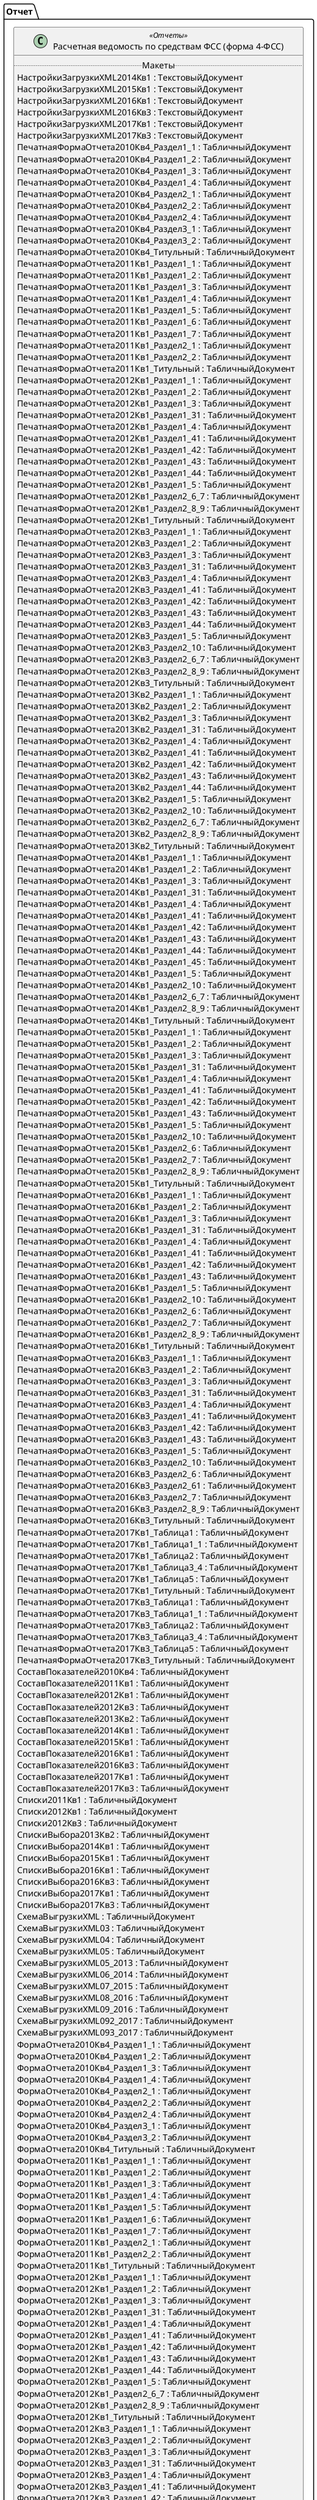 ﻿@startuml РегламентированныйОтчет4ФСС
'!include templates.wsd
'..\include templates.wsd
class Отчет.РегламентированныйОтчет4ФСС as "Расчетная ведомость по средствам ФСС (форма 4-ФСС)" <<Отчеты>>
{
..Макеты..
НастройкиЗагрузкиXML2014Кв1 : ТекстовыйДокумент
НастройкиЗагрузкиXML2015Кв1 : ТекстовыйДокумент
НастройкиЗагрузкиXML2016Кв1 : ТекстовыйДокумент
НастройкиЗагрузкиXML2016Кв3 : ТекстовыйДокумент
НастройкиЗагрузкиXML2017Кв1 : ТекстовыйДокумент
НастройкиЗагрузкиXML2017Кв3 : ТекстовыйДокумент
ПечатнаяФормаОтчета2010Кв4_Раздел1_1 : ТабличныйДокумент
ПечатнаяФормаОтчета2010Кв4_Раздел1_2 : ТабличныйДокумент
ПечатнаяФормаОтчета2010Кв4_Раздел1_3 : ТабличныйДокумент
ПечатнаяФормаОтчета2010Кв4_Раздел1_4 : ТабличныйДокумент
ПечатнаяФормаОтчета2010Кв4_Раздел2_1 : ТабличныйДокумент
ПечатнаяФормаОтчета2010Кв4_Раздел2_2 : ТабличныйДокумент
ПечатнаяФормаОтчета2010Кв4_Раздел2_4 : ТабличныйДокумент
ПечатнаяФормаОтчета2010Кв4_Раздел3_1 : ТабличныйДокумент
ПечатнаяФормаОтчета2010Кв4_Раздел3_2 : ТабличныйДокумент
ПечатнаяФормаОтчета2010Кв4_Титульный : ТабличныйДокумент
ПечатнаяФормаОтчета2011Кв1_Раздел1_1 : ТабличныйДокумент
ПечатнаяФормаОтчета2011Кв1_Раздел1_2 : ТабличныйДокумент
ПечатнаяФормаОтчета2011Кв1_Раздел1_3 : ТабличныйДокумент
ПечатнаяФормаОтчета2011Кв1_Раздел1_4 : ТабличныйДокумент
ПечатнаяФормаОтчета2011Кв1_Раздел1_5 : ТабличныйДокумент
ПечатнаяФормаОтчета2011Кв1_Раздел1_6 : ТабличныйДокумент
ПечатнаяФормаОтчета2011Кв1_Раздел1_7 : ТабличныйДокумент
ПечатнаяФормаОтчета2011Кв1_Раздел2_1 : ТабличныйДокумент
ПечатнаяФормаОтчета2011Кв1_Раздел2_2 : ТабличныйДокумент
ПечатнаяФормаОтчета2011Кв1_Титульный : ТабличныйДокумент
ПечатнаяФормаОтчета2012Кв1_Раздел1_1 : ТабличныйДокумент
ПечатнаяФормаОтчета2012Кв1_Раздел1_2 : ТабличныйДокумент
ПечатнаяФормаОтчета2012Кв1_Раздел1_3 : ТабличныйДокумент
ПечатнаяФормаОтчета2012Кв1_Раздел1_31 : ТабличныйДокумент
ПечатнаяФормаОтчета2012Кв1_Раздел1_4 : ТабличныйДокумент
ПечатнаяФормаОтчета2012Кв1_Раздел1_41 : ТабличныйДокумент
ПечатнаяФормаОтчета2012Кв1_Раздел1_42 : ТабличныйДокумент
ПечатнаяФормаОтчета2012Кв1_Раздел1_43 : ТабличныйДокумент
ПечатнаяФормаОтчета2012Кв1_Раздел1_44 : ТабличныйДокумент
ПечатнаяФормаОтчета2012Кв1_Раздел1_5 : ТабличныйДокумент
ПечатнаяФормаОтчета2012Кв1_Раздел2_6_7 : ТабличныйДокумент
ПечатнаяФормаОтчета2012Кв1_Раздел2_8_9 : ТабличныйДокумент
ПечатнаяФормаОтчета2012Кв1_Титульный : ТабличныйДокумент
ПечатнаяФормаОтчета2012Кв3_Раздел1_1 : ТабличныйДокумент
ПечатнаяФормаОтчета2012Кв3_Раздел1_2 : ТабличныйДокумент
ПечатнаяФормаОтчета2012Кв3_Раздел1_3 : ТабличныйДокумент
ПечатнаяФормаОтчета2012Кв3_Раздел1_31 : ТабличныйДокумент
ПечатнаяФормаОтчета2012Кв3_Раздел1_4 : ТабличныйДокумент
ПечатнаяФормаОтчета2012Кв3_Раздел1_41 : ТабличныйДокумент
ПечатнаяФормаОтчета2012Кв3_Раздел1_42 : ТабличныйДокумент
ПечатнаяФормаОтчета2012Кв3_Раздел1_43 : ТабличныйДокумент
ПечатнаяФормаОтчета2012Кв3_Раздел1_44 : ТабличныйДокумент
ПечатнаяФормаОтчета2012Кв3_Раздел1_5 : ТабличныйДокумент
ПечатнаяФормаОтчета2012Кв3_Раздел2_10 : ТабличныйДокумент
ПечатнаяФормаОтчета2012Кв3_Раздел2_6_7 : ТабличныйДокумент
ПечатнаяФормаОтчета2012Кв3_Раздел2_8_9 : ТабличныйДокумент
ПечатнаяФормаОтчета2012Кв3_Титульный : ТабличныйДокумент
ПечатнаяФормаОтчета2013Кв2_Раздел1_1 : ТабличныйДокумент
ПечатнаяФормаОтчета2013Кв2_Раздел1_2 : ТабличныйДокумент
ПечатнаяФормаОтчета2013Кв2_Раздел1_3 : ТабличныйДокумент
ПечатнаяФормаОтчета2013Кв2_Раздел1_31 : ТабличныйДокумент
ПечатнаяФормаОтчета2013Кв2_Раздел1_4 : ТабличныйДокумент
ПечатнаяФормаОтчета2013Кв2_Раздел1_41 : ТабличныйДокумент
ПечатнаяФормаОтчета2013Кв2_Раздел1_42 : ТабличныйДокумент
ПечатнаяФормаОтчета2013Кв2_Раздел1_43 : ТабличныйДокумент
ПечатнаяФормаОтчета2013Кв2_Раздел1_44 : ТабличныйДокумент
ПечатнаяФормаОтчета2013Кв2_Раздел1_5 : ТабличныйДокумент
ПечатнаяФормаОтчета2013Кв2_Раздел2_10 : ТабличныйДокумент
ПечатнаяФормаОтчета2013Кв2_Раздел2_6_7 : ТабличныйДокумент
ПечатнаяФормаОтчета2013Кв2_Раздел2_8_9 : ТабличныйДокумент
ПечатнаяФормаОтчета2013Кв2_Титульный : ТабличныйДокумент
ПечатнаяФормаОтчета2014Кв1_Раздел1_1 : ТабличныйДокумент
ПечатнаяФормаОтчета2014Кв1_Раздел1_2 : ТабличныйДокумент
ПечатнаяФормаОтчета2014Кв1_Раздел1_3 : ТабличныйДокумент
ПечатнаяФормаОтчета2014Кв1_Раздел1_31 : ТабличныйДокумент
ПечатнаяФормаОтчета2014Кв1_Раздел1_4 : ТабличныйДокумент
ПечатнаяФормаОтчета2014Кв1_Раздел1_41 : ТабличныйДокумент
ПечатнаяФормаОтчета2014Кв1_Раздел1_42 : ТабличныйДокумент
ПечатнаяФормаОтчета2014Кв1_Раздел1_43 : ТабличныйДокумент
ПечатнаяФормаОтчета2014Кв1_Раздел1_44 : ТабличныйДокумент
ПечатнаяФормаОтчета2014Кв1_Раздел1_45 : ТабличныйДокумент
ПечатнаяФормаОтчета2014Кв1_Раздел1_5 : ТабличныйДокумент
ПечатнаяФормаОтчета2014Кв1_Раздел2_10 : ТабличныйДокумент
ПечатнаяФормаОтчета2014Кв1_Раздел2_6_7 : ТабличныйДокумент
ПечатнаяФормаОтчета2014Кв1_Раздел2_8_9 : ТабличныйДокумент
ПечатнаяФормаОтчета2014Кв1_Титульный : ТабличныйДокумент
ПечатнаяФормаОтчета2015Кв1_Раздел1_1 : ТабличныйДокумент
ПечатнаяФормаОтчета2015Кв1_Раздел1_2 : ТабличныйДокумент
ПечатнаяФормаОтчета2015Кв1_Раздел1_3 : ТабличныйДокумент
ПечатнаяФормаОтчета2015Кв1_Раздел1_31 : ТабличныйДокумент
ПечатнаяФормаОтчета2015Кв1_Раздел1_4 : ТабличныйДокумент
ПечатнаяФормаОтчета2015Кв1_Раздел1_41 : ТабличныйДокумент
ПечатнаяФормаОтчета2015Кв1_Раздел1_42 : ТабличныйДокумент
ПечатнаяФормаОтчета2015Кв1_Раздел1_43 : ТабличныйДокумент
ПечатнаяФормаОтчета2015Кв1_Раздел1_5 : ТабличныйДокумент
ПечатнаяФормаОтчета2015Кв1_Раздел2_10 : ТабличныйДокумент
ПечатнаяФормаОтчета2015Кв1_Раздел2_6 : ТабличныйДокумент
ПечатнаяФормаОтчета2015Кв1_Раздел2_7 : ТабличныйДокумент
ПечатнаяФормаОтчета2015Кв1_Раздел2_8_9 : ТабличныйДокумент
ПечатнаяФормаОтчета2015Кв1_Титульный : ТабличныйДокумент
ПечатнаяФормаОтчета2016Кв1_Раздел1_1 : ТабличныйДокумент
ПечатнаяФормаОтчета2016Кв1_Раздел1_2 : ТабличныйДокумент
ПечатнаяФормаОтчета2016Кв1_Раздел1_3 : ТабличныйДокумент
ПечатнаяФормаОтчета2016Кв1_Раздел1_31 : ТабличныйДокумент
ПечатнаяФормаОтчета2016Кв1_Раздел1_4 : ТабличныйДокумент
ПечатнаяФормаОтчета2016Кв1_Раздел1_41 : ТабличныйДокумент
ПечатнаяФормаОтчета2016Кв1_Раздел1_42 : ТабличныйДокумент
ПечатнаяФормаОтчета2016Кв1_Раздел1_43 : ТабличныйДокумент
ПечатнаяФормаОтчета2016Кв1_Раздел1_5 : ТабличныйДокумент
ПечатнаяФормаОтчета2016Кв1_Раздел2_10 : ТабличныйДокумент
ПечатнаяФормаОтчета2016Кв1_Раздел2_6 : ТабличныйДокумент
ПечатнаяФормаОтчета2016Кв1_Раздел2_7 : ТабличныйДокумент
ПечатнаяФормаОтчета2016Кв1_Раздел2_8_9 : ТабличныйДокумент
ПечатнаяФормаОтчета2016Кв1_Титульный : ТабличныйДокумент
ПечатнаяФормаОтчета2016Кв3_Раздел1_1 : ТабличныйДокумент
ПечатнаяФормаОтчета2016Кв3_Раздел1_2 : ТабличныйДокумент
ПечатнаяФормаОтчета2016Кв3_Раздел1_3 : ТабличныйДокумент
ПечатнаяФормаОтчета2016Кв3_Раздел1_31 : ТабличныйДокумент
ПечатнаяФормаОтчета2016Кв3_Раздел1_4 : ТабличныйДокумент
ПечатнаяФормаОтчета2016Кв3_Раздел1_41 : ТабличныйДокумент
ПечатнаяФормаОтчета2016Кв3_Раздел1_42 : ТабличныйДокумент
ПечатнаяФормаОтчета2016Кв3_Раздел1_43 : ТабличныйДокумент
ПечатнаяФормаОтчета2016Кв3_Раздел1_5 : ТабличныйДокумент
ПечатнаяФормаОтчета2016Кв3_Раздел2_10 : ТабличныйДокумент
ПечатнаяФормаОтчета2016Кв3_Раздел2_6 : ТабличныйДокумент
ПечатнаяФормаОтчета2016Кв3_Раздел2_61 : ТабличныйДокумент
ПечатнаяФормаОтчета2016Кв3_Раздел2_7 : ТабличныйДокумент
ПечатнаяФормаОтчета2016Кв3_Раздел2_8_9 : ТабличныйДокумент
ПечатнаяФормаОтчета2016Кв3_Титульный : ТабличныйДокумент
ПечатнаяФормаОтчета2017Кв1_Таблица1 : ТабличныйДокумент
ПечатнаяФормаОтчета2017Кв1_Таблица1_1 : ТабличныйДокумент
ПечатнаяФормаОтчета2017Кв1_Таблица2 : ТабличныйДокумент
ПечатнаяФормаОтчета2017Кв1_Таблица3_4 : ТабличныйДокумент
ПечатнаяФормаОтчета2017Кв1_Таблица5 : ТабличныйДокумент
ПечатнаяФормаОтчета2017Кв1_Титульный : ТабличныйДокумент
ПечатнаяФормаОтчета2017Кв3_Таблица1 : ТабличныйДокумент
ПечатнаяФормаОтчета2017Кв3_Таблица1_1 : ТабличныйДокумент
ПечатнаяФормаОтчета2017Кв3_Таблица2 : ТабличныйДокумент
ПечатнаяФормаОтчета2017Кв3_Таблица3_4 : ТабличныйДокумент
ПечатнаяФормаОтчета2017Кв3_Таблица5 : ТабличныйДокумент
ПечатнаяФормаОтчета2017Кв3_Титульный : ТабличныйДокумент
СоставПоказателей2010Кв4 : ТабличныйДокумент
СоставПоказателей2011Кв1 : ТабличныйДокумент
СоставПоказателей2012Кв1 : ТабличныйДокумент
СоставПоказателей2012Кв3 : ТабличныйДокумент
СоставПоказателей2013Кв2 : ТабличныйДокумент
СоставПоказателей2014Кв1 : ТабличныйДокумент
СоставПоказателей2015Кв1 : ТабличныйДокумент
СоставПоказателей2016Кв1 : ТабличныйДокумент
СоставПоказателей2016Кв3 : ТабличныйДокумент
СоставПоказателей2017Кв1 : ТабличныйДокумент
СоставПоказателей2017Кв3 : ТабличныйДокумент
Списки2011Кв1 : ТабличныйДокумент
Списки2012Кв1 : ТабличныйДокумент
Списки2012Кв3 : ТабличныйДокумент
СпискиВыбора2013Кв2 : ТабличныйДокумент
СпискиВыбора2014Кв1 : ТабличныйДокумент
СпискиВыбора2015Кв1 : ТабличныйДокумент
СпискиВыбора2016Кв1 : ТабличныйДокумент
СпискиВыбора2016Кв3 : ТабличныйДокумент
СпискиВыбора2017Кв1 : ТабличныйДокумент
СпискиВыбора2017Кв3 : ТабличныйДокумент
СхемаВыгрузкиXML : ТабличныйДокумент
СхемаВыгрузкиXML03 : ТабличныйДокумент
СхемаВыгрузкиXML04 : ТабличныйДокумент
СхемаВыгрузкиXML05 : ТабличныйДокумент
СхемаВыгрузкиXML05_2013 : ТабличныйДокумент
СхемаВыгрузкиXML06_2014 : ТабличныйДокумент
СхемаВыгрузкиXML07_2015 : ТабличныйДокумент
СхемаВыгрузкиXML08_2016 : ТабличныйДокумент
СхемаВыгрузкиXML09_2016 : ТабличныйДокумент
СхемаВыгрузкиXML092_2017 : ТабличныйДокумент
СхемаВыгрузкиXML093_2017 : ТабличныйДокумент
ФормаОтчета2010Кв4_Раздел1_1 : ТабличныйДокумент
ФормаОтчета2010Кв4_Раздел1_2 : ТабличныйДокумент
ФормаОтчета2010Кв4_Раздел1_3 : ТабличныйДокумент
ФормаОтчета2010Кв4_Раздел1_4 : ТабличныйДокумент
ФормаОтчета2010Кв4_Раздел2_1 : ТабличныйДокумент
ФормаОтчета2010Кв4_Раздел2_2 : ТабличныйДокумент
ФормаОтчета2010Кв4_Раздел2_4 : ТабличныйДокумент
ФормаОтчета2010Кв4_Раздел3_1 : ТабличныйДокумент
ФормаОтчета2010Кв4_Раздел3_2 : ТабличныйДокумент
ФормаОтчета2010Кв4_Титульный : ТабличныйДокумент
ФормаОтчета2011Кв1_Раздел1_1 : ТабличныйДокумент
ФормаОтчета2011Кв1_Раздел1_2 : ТабличныйДокумент
ФормаОтчета2011Кв1_Раздел1_3 : ТабличныйДокумент
ФормаОтчета2011Кв1_Раздел1_4 : ТабличныйДокумент
ФормаОтчета2011Кв1_Раздел1_5 : ТабличныйДокумент
ФормаОтчета2011Кв1_Раздел1_6 : ТабличныйДокумент
ФормаОтчета2011Кв1_Раздел1_7 : ТабличныйДокумент
ФормаОтчета2011Кв1_Раздел2_1 : ТабличныйДокумент
ФормаОтчета2011Кв1_Раздел2_2 : ТабличныйДокумент
ФормаОтчета2011Кв1_Титульный : ТабличныйДокумент
ФормаОтчета2012Кв1_Раздел1_1 : ТабличныйДокумент
ФормаОтчета2012Кв1_Раздел1_2 : ТабличныйДокумент
ФормаОтчета2012Кв1_Раздел1_3 : ТабличныйДокумент
ФормаОтчета2012Кв1_Раздел1_31 : ТабличныйДокумент
ФормаОтчета2012Кв1_Раздел1_4 : ТабличныйДокумент
ФормаОтчета2012Кв1_Раздел1_41 : ТабличныйДокумент
ФормаОтчета2012Кв1_Раздел1_42 : ТабличныйДокумент
ФормаОтчета2012Кв1_Раздел1_43 : ТабличныйДокумент
ФормаОтчета2012Кв1_Раздел1_44 : ТабличныйДокумент
ФормаОтчета2012Кв1_Раздел1_5 : ТабличныйДокумент
ФормаОтчета2012Кв1_Раздел2_6_7 : ТабличныйДокумент
ФормаОтчета2012Кв1_Раздел2_8_9 : ТабличныйДокумент
ФормаОтчета2012Кв1_Титульный : ТабличныйДокумент
ФормаОтчета2012Кв3_Раздел1_1 : ТабличныйДокумент
ФормаОтчета2012Кв3_Раздел1_2 : ТабличныйДокумент
ФормаОтчета2012Кв3_Раздел1_3 : ТабличныйДокумент
ФормаОтчета2012Кв3_Раздел1_31 : ТабличныйДокумент
ФормаОтчета2012Кв3_Раздел1_4 : ТабличныйДокумент
ФормаОтчета2012Кв3_Раздел1_41 : ТабличныйДокумент
ФормаОтчета2012Кв3_Раздел1_42 : ТабличныйДокумент
ФормаОтчета2012Кв3_Раздел1_43 : ТабличныйДокумент
ФормаОтчета2012Кв3_Раздел1_44 : ТабличныйДокумент
ФормаОтчета2012Кв3_Раздел1_5 : ТабличныйДокумент
ФормаОтчета2012Кв3_Раздел2_10 : ТабличныйДокумент
ФормаОтчета2012Кв3_Раздел2_6_7 : ТабличныйДокумент
ФормаОтчета2012Кв3_Раздел2_8_9 : ТабличныйДокумент
ФормаОтчета2012Кв3_Титульный : ТабличныйДокумент
ФормаОтчета2013Кв2_Раздел1_1 : ТабличныйДокумент
ФормаОтчета2013Кв2_Раздел1_2 : ТабличныйДокумент
ФормаОтчета2013Кв2_Раздел1_3 : ТабличныйДокумент
ФормаОтчета2013Кв2_Раздел1_31 : ТабличныйДокумент
ФормаОтчета2013Кв2_Раздел1_4 : ТабличныйДокумент
ФормаОтчета2013Кв2_Раздел1_41 : ТабличныйДокумент
ФормаОтчета2013Кв2_Раздел1_42 : ТабличныйДокумент
ФормаОтчета2013Кв2_Раздел1_43 : ТабличныйДокумент
ФормаОтчета2013Кв2_Раздел1_44 : ТабличныйДокумент
ФормаОтчета2013Кв2_Раздел1_5 : ТабличныйДокумент
ФормаОтчета2013Кв2_Раздел2_10 : ТабличныйДокумент
ФормаОтчета2013Кв2_Раздел2_6_7 : ТабличныйДокумент
ФормаОтчета2013Кв2_Раздел2_8_9 : ТабличныйДокумент
ФормаОтчета2013Кв2_Титульный : ТабличныйДокумент
ФормаОтчета2014Кв1_Раздел1_1 : ТабличныйДокумент
ФормаОтчета2014Кв1_Раздел1_2 : ТабличныйДокумент
ФормаОтчета2014Кв1_Раздел1_3 : ТабличныйДокумент
ФормаОтчета2014Кв1_Раздел1_31 : ТабличныйДокумент
ФормаОтчета2014Кв1_Раздел1_4 : ТабличныйДокумент
ФормаОтчета2014Кв1_Раздел1_41 : ТабличныйДокумент
ФормаОтчета2014Кв1_Раздел1_42 : ТабличныйДокумент
ФормаОтчета2014Кв1_Раздел1_43 : ТабличныйДокумент
ФормаОтчета2014Кв1_Раздел1_44 : ТабличныйДокумент
ФормаОтчета2014Кв1_Раздел1_45 : ТабличныйДокумент
ФормаОтчета2014Кв1_Раздел1_5 : ТабличныйДокумент
ФормаОтчета2014Кв1_Раздел2_10 : ТабличныйДокумент
ФормаОтчета2014Кв1_Раздел2_6_7 : ТабличныйДокумент
ФормаОтчета2014Кв1_Раздел2_8_9 : ТабличныйДокумент
ФормаОтчета2014Кв1_Титульный : ТабличныйДокумент
ФормаОтчета2015Кв1_Раздел1_1 : ТабличныйДокумент
ФормаОтчета2015Кв1_Раздел1_2 : ТабличныйДокумент
ФормаОтчета2015Кв1_Раздел1_3 : ТабличныйДокумент
ФормаОтчета2015Кв1_Раздел1_31 : ТабличныйДокумент
ФормаОтчета2015Кв1_Раздел1_4 : ТабличныйДокумент
ФормаОтчета2015Кв1_Раздел1_41 : ТабличныйДокумент
ФормаОтчета2015Кв1_Раздел1_42 : ТабличныйДокумент
ФормаОтчета2015Кв1_Раздел1_43 : ТабличныйДокумент
ФормаОтчета2015Кв1_Раздел1_5 : ТабличныйДокумент
ФормаОтчета2015Кв1_Раздел2_10 : ТабличныйДокумент
ФормаОтчета2015Кв1_Раздел2_6 : ТабличныйДокумент
ФормаОтчета2015Кв1_Раздел2_7 : ТабличныйДокумент
ФормаОтчета2015Кв1_Раздел2_8_9 : ТабличныйДокумент
ФормаОтчета2015Кв1_Титульный : ТабличныйДокумент
ФормаОтчета2016Кв1_Раздел1_1 : ТабличныйДокумент
ФормаОтчета2016Кв1_Раздел1_2 : ТабличныйДокумент
ФормаОтчета2016Кв1_Раздел1_3 : ТабличныйДокумент
ФормаОтчета2016Кв1_Раздел1_31 : ТабличныйДокумент
ФормаОтчета2016Кв1_Раздел1_4 : ТабличныйДокумент
ФормаОтчета2016Кв1_Раздел1_41 : ТабличныйДокумент
ФормаОтчета2016Кв1_Раздел1_42 : ТабличныйДокумент
ФормаОтчета2016Кв1_Раздел1_43 : ТабличныйДокумент
ФормаОтчета2016Кв1_Раздел1_5 : ТабличныйДокумент
ФормаОтчета2016Кв1_Раздел2_10 : ТабличныйДокумент
ФормаОтчета2016Кв1_Раздел2_6 : ТабличныйДокумент
ФормаОтчета2016Кв1_Раздел2_7 : ТабличныйДокумент
ФормаОтчета2016Кв1_Раздел2_8_9 : ТабличныйДокумент
ФормаОтчета2016Кв1_Титульный : ТабличныйДокумент
ФормаОтчета2016Кв3_Раздел1_1 : ТабличныйДокумент
ФормаОтчета2016Кв3_Раздел1_2 : ТабличныйДокумент
ФормаОтчета2016Кв3_Раздел1_3 : ТабличныйДокумент
ФормаОтчета2016Кв3_Раздел1_31 : ТабличныйДокумент
ФормаОтчета2016Кв3_Раздел1_4 : ТабличныйДокумент
ФормаОтчета2016Кв3_Раздел1_41 : ТабличныйДокумент
ФормаОтчета2016Кв3_Раздел1_42 : ТабличныйДокумент
ФормаОтчета2016Кв3_Раздел1_43 : ТабличныйДокумент
ФормаОтчета2016Кв3_Раздел1_5 : ТабличныйДокумент
ФормаОтчета2016Кв3_Раздел2_10 : ТабличныйДокумент
ФормаОтчета2016Кв3_Раздел2_6 : ТабличныйДокумент
ФормаОтчета2016Кв3_Раздел2_61 : ТабличныйДокумент
ФормаОтчета2016Кв3_Раздел2_7 : ТабличныйДокумент
ФормаОтчета2016Кв3_Раздел2_8_9 : ТабличныйДокумент
ФормаОтчета2016Кв3_Титульный : ТабличныйДокумент
ФормаОтчета2017Кв1_Таблица1 : ТабличныйДокумент
ФормаОтчета2017Кв1_Таблица1_1 : ТабличныйДокумент
ФормаОтчета2017Кв1_Таблица2 : ТабличныйДокумент
ФормаОтчета2017Кв1_Таблица3_4 : ТабличныйДокумент
ФормаОтчета2017Кв1_Таблица5 : ТабличныйДокумент
ФормаОтчета2017Кв1_Титульный : ТабличныйДокумент
ФормаОтчета2017Кв3_Таблица1 : ТабличныйДокумент
ФормаОтчета2017Кв3_Таблица1_1 : ТабличныйДокумент
ФормаОтчета2017Кв3_Таблица2 : ТабличныйДокумент
ФормаОтчета2017Кв3_Таблица3_4 : ТабличныйДокумент
ФормаОтчета2017Кв3_Таблица5 : ТабличныйДокумент
ФормаОтчета2017Кв3_Титульный : ТабличныйДокумент
}
@enduml
